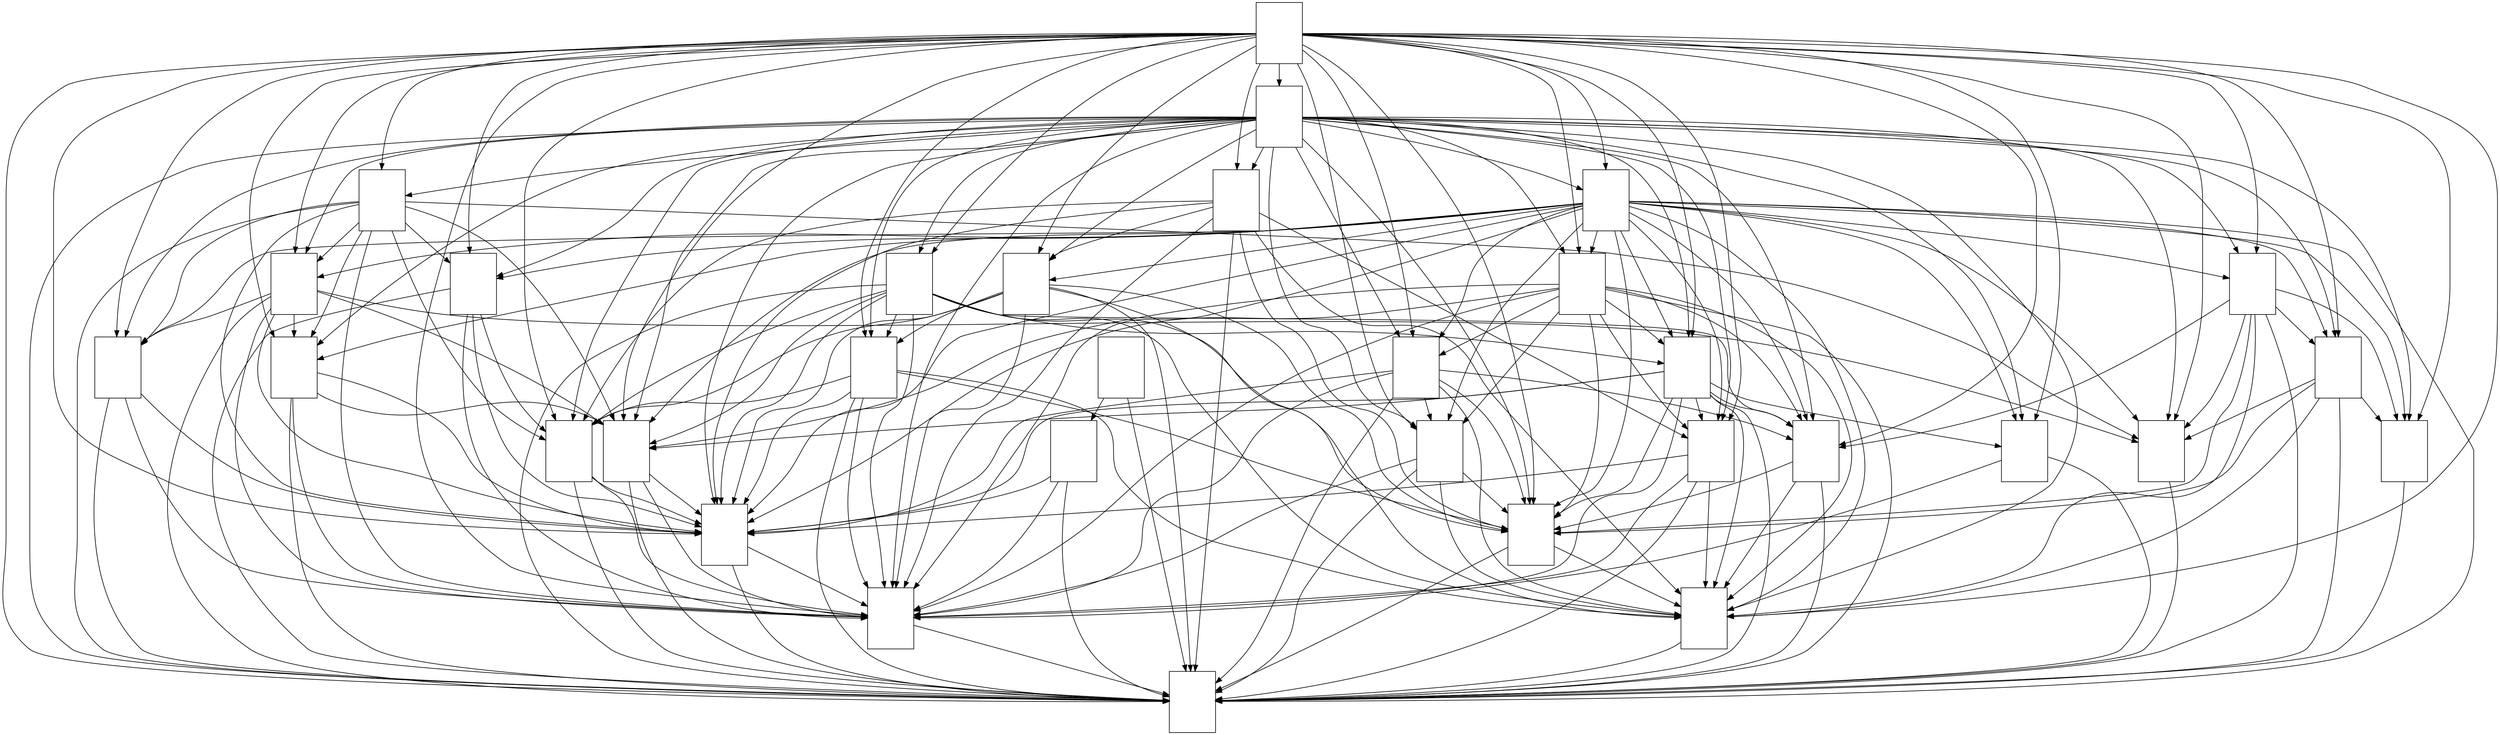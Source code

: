 digraph G {
	graph [bb="0,0,3996.6,1170"];
	node [label="\N"];
	alasouvarov	 [height=1.3611,
		image="/Users/fgimenez/Documents/Random/optibeard_sites/optibeard/alt_pictures/new_asian/alasouvarov.jpg",
		label="\n",
		pos="1093.6,719",
		shape=box,
		width=1.0278];
	copstashstandard	 [height=1.3611,
		image="/Users/fgimenez/Documents/Random/optibeard_sites/optibeard/alt_pictures/new_asian/copstashstandard.jpg",
		label="\n",
		pos="1706.6,317",
		shape=box,
		width=1.0278];
	alasouvarov -> copstashstandard	 [pos="e,1669.5,340.87 1112.5,669.66 1131.8,627.18 1165.9,567.39 1215.6,536 1308.3,477.46 1359.4,544.47 1459.6,500 1522.3,472.21 1523.5,\
442.63 1578.6,402 1605.2,382.4 1636.2,362.02 1661,346.25"];
	federationstandard	 [height=1.3611,
		image="/Users/fgimenez/Documents/Random/optibeard_sites/optibeard/alt_pictures/new_asian/federationstandard.jpg",
		label="\n",
		pos="1817.6,49",
		shape=box,
		width=1.0278];
	alasouvarov -> federationstandard	 [pos="e,1780.4,50.309 1056.3,693.02 998.17,650.8 892.63,559.37 892.63,452 892.63,452 892.63,452 892.63,316 892.63,212.02 948.36,183.8 \
1039.6,134 1166.7,64.658 1621.5,52.554 1770.2,50.444"];
	handlebar	 [height=1.3611,
		image="/Users/fgimenez/Documents/Random/optibeard_sites/optibeard/alt_pictures/new_asian/handlebar.jpg",
		label="\n",
		pos="3247.6,451",
		shape=box,
		width=1.0278];
	alasouvarov -> handlebar	 [pos="e,3210.4,471.65 1130.7,691.51 1144.8,682.97 1161.3,674.54 1177.6,670 1349.1,622.4 2604.1,668.71 2778.6,634 2940.5,601.81 3118.9,\
517.97 3201.3,476.28"];
	pencil	 [height=1.3611,
		image="/Users/fgimenez/Documents/Random/optibeard_sites/optibeard/alt_pictures/new_asian/pencil.jpg",
		label="\n",
		pos="1817.6,183",
		shape=box,
		width=1.0278];
	alasouvarov -> pencil	 [pos="e,1780.4,190.28 1056.4,679.19 1046,665.9 1036.1,650.26 1030.6,634 1021.9,607.74 1034.6,404.31 1036.6,402 1098,332.2 1153.8,393.34 \
1242.6,366 1343.8,334.87 1359.4,302.02 1459.6,268 1568.3,231.1 1700.9,204.6 1770.2,192.09"];
	anchor	 [height=1.3611,
		image="/Users/fgimenez/Documents/Random/optibeard_sites/optibeard/alt_pictures/new_asian/anchor.jpg",
		label="\n",
		pos="2542.6,451",
		shape=box,
		width=1.0278];
	anchor -> federationstandard	 [pos="e,1854.7,52.114 2505.4,442.14 2443.4,428.31 2322.9,398.01 2294.6,366 2224.9,287.13 2321.5,208.06 2246.6,134 2193.1,81.029 1964.7,\
59.703 1864.8,52.794"];
	anchor -> pencil	 [pos="e,1855,192.18 2505.4,440.36 2438.8,422.87 2301.9,385.92 2256.6,366 2179.6,332.08 2171.5,302.25 2094.6,268 2017.1,233.43 1921.2,207.9 \
1865,194.54"];
	petitgoatee	 [height=1.3611,
		image="/Users/fgimenez/Documents/Random/optibeard_sites/optibeard/alt_pictures/new_asian/petitgoatee.jpg",
		label="\n",
		pos="2764.6,317",
		shape=box,
		width=1.0278];
	anchor -> petitgoatee	 [pos="e,2727.5,331.19 2579.8,409.03 2582.7,406.54 2585.6,404.16 2588.6,402 2628.9,372.86 2680.9,349.51 2717.9,334.9"];
	soulpatch	 [height=1.3611,
		image="/Users/fgimenez/Documents/Random/optibeard_sites/optibeard/alt_pictures/new_asian/soulpatch.jpg",
		label="\n",
		pos="2634.6,183",
		shape=box,
		width=1.0278];
	anchor -> soulpatch	 [pos="e,2617.9,232.26 2559.3,401.83 2574.8,356.87 2598.1,289.71 2614.6,241.86"];
	balbo	 [height=1.3611,
		image="/Users/fgimenez/Documents/Random/optibeard_sites/optibeard/alt_pictures/new_asian/balbo.jpg",
		label="\n",
		pos="2699.6,585",
		shape=box,
		width=1.0278];
	balbo -> anchor	 [pos="e,2579.8,492.4 2662.6,547.4 2658,543.41 2653.3,539.52 2648.6,536 2623.8,517.24 2612.9,519.4 2588.6,500 2588.3,499.7 2587.9,499.4 \
2587.5,499.1"];
	balbo -> copstashstandard	 [pos="e,1743.8,323.79 2662.5,560 2647,551.09 2628.5,541.76 2610.6,536 2492,497.79 2453,531.99 2332.6,500 2222.1,470.63 2203.9,436.01 2094.6,\
402 1974.1,364.47 1827.5,337.65 1753.7,325.42"];
	balbo -> federationstandard	 [pos="e,1854.8,51.497 2733.1,535.61 2760.2,493.12 2796.3,428.5 2810.6,366 2835.2,259.12 2820,191.46 2726.6,134 2652.8,88.581 2041.3,59.443 \
1865,51.93"];
	goatee	 [height=1.3611,
		image="/Users/fgimenez/Documents/Random/optibeard_sites/optibeard/alt_pictures/new_asian/goatee.jpg",
		label="\n",
		pos="2634.6,451",
		shape=box,
		width=1.0278];
	balbo -> goatee	 [pos="e,2658.4,500.21 2676,535.97 2671.7,527.33 2667.3,518.24 2662.9,509.36"];
	balbo -> pencil	 [pos="e,1855,195.02 2662.3,561.83 2646.7,553.08 2628.1,543.39 2610.6,536 2561.7,515.3 2546.9,517.1 2496.6,500 2376.2,459.05 2348.9,440.44 \
2227.6,402 2169.3,383.5 2146.6,398.4 2094.6,366 2045.5,335.34 2055.4,302.25 2008.6,268 1964.2,235.46 1905.2,211.95 1864.6,198.22"];
	balbo -> petitgoatee	 [pos="e,2752.8,366.26 2711.4,535.83 2722.4,490.96 2738.7,423.99 2750.4,376.16"];
	balbo -> soulpatch	 [pos="e,2646.3,232.22 2696,535.92 2692.9,499.13 2687.7,447.19 2680.6,402 2672,347.41 2658.7,285.85 2648.6,242.11"];
	chincurtain	 [height=1.3611,
		image="/Users/fgimenez/Documents/Random/optibeard_sites/optibeard/alt_pictures/new_asian/chincurtain.jpg",
		label="\n",
		pos="1082.6,451",
		shape=box,
		width=1.0278];
	chincurtain -> federationstandard	 [pos="e,1780.3,50.388 1087.2,401.78 1096.6,330.92 1125.2,199.96 1209.6,134 1296.8,65.905 1642.6,53.012 1770.1,50.57"];
	copstashstandard -> federationstandard	 [pos="e,1789.5,98.198 1721.6,267.67 1733.6,230.51 1751.8,178.23 1771.6,134 1775.6,125.22 1780.1,116.11 1784.7,107.28"];
	copstashstandard -> pencil	 [pos="e,1780.3,228.43 1743.9,271.68 1753.4,260.36 1763.7,248.08 1773.6,236.4"];
	dali	 [height=1.3611,
		image="/Users/fgimenez/Documents/Random/optibeard_sites/optibeard/alt_pictures/new_asian/dali.jpg",
		label="\n",
		pos="393.63,451",
		shape=box,
		width=1.0278];
	dali -> copstashstandard	 [pos="e,1669.6,317.9 430.78,436.76 463.88,425.55 513.86,410.06 558.63,402 980.65,326.05 1501.7,318.41 1659.3,317.92"];
	dali -> federationstandard	 [pos="e,1780.4,50.305 430.77,407.91 496.63,336.6 641.81,193.95 798.63,134 979.81,64.743 1594.2,52.516 1770.2,50.421"];
	dali -> pencil	 [pos="e,1780.3,185.5 430.71,411.33 435.17,407.85 439.85,404.65 444.63,402 649.62,288.41 723.93,309.26 954.63,268 1262.7,212.91 1639.5,\
191.9 1770.3,185.95"];
	ducktail	 [height=1.3611,
		image="/Users/fgimenez/Documents/Random/optibeard_sites/optibeard/alt_pictures/new_asian/ducktail.jpg",
		label="\n",
		pos="1912.6,987",
		shape=box,
		width=1.0278];
	ducktail -> alasouvarov	 [pos="e,1117.5,768.33 1875.6,985.06 1750.8,981.36 1347.6,964.68 1236.6,902 1186,873.4 1146.9,818.98 1122.5,777.07"];
	ducktail -> anchor	 [pos="e,2563,500.1 1949.6,973.38 1983.8,962.27 2036,946.56 2082.6,938 2172.2,921.56 2419.9,959.3 2490.6,902 2502.7,892.2 2570.3,649.4 \
2572.6,634 2579.1,590.92 2580.1,578.92 2572.6,536 2571.1,527.35 2568.8,518.42 2566.1,509.75"];
	ducktail -> balbo	 [pos="e,2671.5,634.04 1949.8,985.41 2068.3,982.85 2435.1,969.53 2528.6,902 2568,873.61 2554,846.92 2576.6,804 2605.8,748.6 2641.1,686.51 \
2666.4,642.81"];
	ducktail -> chincurtain	 [pos="e,1077.9,500.22 1875.5,985.07 1754.4,981.45 1372.5,965.16 1269.6,902 1224.7,874.4 1232.6,847.45 1202.6,804 1191.6,787.96 1186.8,\
785.2 1177.6,768 1155.7,726.75 1166.2,708.45 1139.6,670 1126.1,650.31 1110.4,655.37 1099.6,634 1080.5,595.9 1076.8,547.65 1077.5,\
510.41"];
	ducktail -> copstashstandard	 [pos="e,1692.1,366.19 1875.4,970.26 1826.6,949.33 1746.1,913.62 1736.6,902 1611.9,748.79 1659.5,490.99 1689.5,376.19"];
	ducktail -> federationstandard	 [pos="e,1780.3,51.745 1875.4,967.34 1853.1,956.98 1823.9,944.85 1796.6,938 1718.7,918.42 1495.4,956.82 1436.6,902 1370.3,840.2 1375.3,\
590.31 1367.6,500 1353.8,337.63 1281,255.49 1389.6,134 1439.7,77.976 1669.4,58.331 1770.1,52.332"];
	franzjosef	 [height=1.3611,
		image="/Users/fgimenez/Documents/Random/optibeard_sites/optibeard/alt_pictures/new_asian/franzjosef.jpg",
		label="\n",
		pos="431.63,585",
		shape=box,
		width=1.0278];
	ducktail -> franzjosef	 [pos="e,439.56,634.11 1875.5,984.89 1679.3,978.85 767.89,948.48 651.63,902 565.19,867.44 542.82,845.09 490.63,768 465.34,730.63 450.27,\
681.67 441.71,643.94"];
	friendlymuttonchops	 [height=1.3611,
		image="/Users/fgimenez/Documents/Random/optibeard_sites/optibeard/alt_pictures/new_asian/friendlymuttonchops.jpg",
		label="\n",
		pos="697.63,719",
		shape=box,
		width=1.0278];
	ducktail -> friendlymuttonchops	 [pos="e,734.89,759.05 1875.4,984.68 1699.3,978.2 954.77,948.25 862.63,902 810.84,876.01 815.6,846.89 776.63,804 765.49,791.73 753.28,778.61 \
741.87,766.47"];
	fumanchu	 [height=1.3611,
		image="/Users/fgimenez/Documents/Random/optibeard_sites/optibeard/alt_pictures/new_asian/fumanchu.jpg",
		label="\n",
		pos="1413.6,451",
		shape=box,
		width=1.0278];
	ducktail -> fumanchu	 [pos="e,1415.9,500.15 1875.5,984.52 1778.3,979.84 1520.3,961.9 1464.6,902 1438.4,873.81 1422.5,625.4 1416.4,510.2"];
	ducktail -> goatee	 [pos="e,2671.7,468.71 1949.9,985.74 2073.3,984.2 2466.6,973.66 2566.6,902 2606.1,873.76 2589,845.19 2614.6,804 2665,722.98 2714.9,724.29 \
2745.6,634 2759.7,592.77 2765,575 2745.6,536 2732,508.66 2704.8,487.84 2680.7,473.77"];
	ducktail -> handlebar	 [pos="e,3249.6,500.29 1949.9,984.72 2096.1,979.36 2631,956.35 2790.6,902 2868.1,875.61 2870.5,834.03 2946.6,804 3025.4,772.96 3062.4,813.65 \
3133.6,768 3195.3,728.49 3203.8,702.56 3229.6,634 3244.5,594.48 3248.8,546.9 3249.5,510.3"];
	handlebarandchinpuff	 [height=1.3611,
		image="/Users/fgimenez/Documents/Random/optibeard_sites/optibeard/alt_pictures/new_asian/handlebarandchinpuff.jpg",
		label="\n",
		pos="3475.6,585",
		shape=box,
		width=1.0278];
	ducktail -> handlebarandchinpuff	 [pos="e,3438.3,617.45 1949.9,985.05 2111.7,980.61 2754.1,959.61 2946.6,902 3143.9,842.96 3343.6,694.05 3430.5,623.79"];
	handlebarandgoatee	 [height=1.3611,
		image="/Users/fgimenez/Documents/Random/optibeard_sites/optibeard/alt_pictures/new_asian/handlebarandgoatee.jpg",
		label="\n",
		pos="3087.6,719",
		shape=box,
		width=1.0278];
	ducktail -> handlebarandgoatee	 [pos="e,3050.4,739.33 1949.7,985.29 2058.2,982.47 2383.2,968.64 2642.6,902 2793.9,863.14 2961.8,783.84 3041.2,743.98"];
	hollywoodian	 [height=1.3611,
		image="/Users/fgimenez/Documents/Random/optibeard_sites/optibeard/alt_pictures/new_asian/hollywoodian.jpg",
		label="\n",
		pos="2156.6,719",
		shape=box,
		width=1.0278];
	ducktail -> hollywoodian	 [pos="e,2152.7,768.27 1949.9,978.99 1992.3,969.09 2060.8,946.97 2100.6,902 2130.9,867.8 2144.8,817.51 2151.2,778.45"];
	hulihee	 [height=1.3611,
		image="/Users/fgimenez/Documents/Random/optibeard_sites/optibeard/alt_pictures/new_asian/hulihee.jpg",
		label="\n",
		pos="697.63,853",
		shape=box,
		width=1.0278];
	ducktail -> hulihee	 [pos="e,734.66,878.49 1875.6,985.31 1705.3,981.82 997.95,963.8 786.63,902 771.98,897.72 757.02,890.81 743.65,883.55"];
	klingon	 [height=1.3611,
		image="/Users/fgimenez/Documents/Random/optibeard_sites/optibeard/alt_pictures/new_asian/klingon.jpg",
		label="\n",
		pos="1223.6,719",
		shape=box,
		width=1.0278];
	ducktail -> klingon	 [pos="e,1251.2,768.06 1875.6,984.25 1765.1,978.45 1439.3,956.97 1350.6,902 1325.5,886.42 1284.9,824.13 1256.3,776.72"];
	muttonchops	 [height=1.3611,
		image="/Users/fgimenez/Documents/Random/optibeard_sites/optibeard/alt_pictures/new_asian/muttonchops.jpg",
		label="\n",
		pos="751.63,451",
		shape=box,
		width=1.0278];
	ducktail -> muttonchops	 [pos="e,740.92,500.23 1875.4,984.74 1705.3,978.74 1006,951.24 922.63,902 860.96,865.59 764.42,702.54 743.63,634 731.47,593.88 734.04,546.52 \
739.36,510.17"];
	napoleoniiiimperial	 [height=1.3611,
		image="/Users/fgimenez/Documents/Random/optibeard_sites/optibeard/alt_pictures/new_asian/napoleoniiiimperial.jpg",
		label="\n",
		pos="3475.6,719",
		shape=box,
		width=1.0278];
	ducktail -> napoleoniiiimperial	 [pos="e,3438.4,753.52 1949.7,986.1 2134.4,986.2 2956.4,982.07 3196.6,902 3288,871.57 3378.5,803.76 3430.6,760.05"];
	olddutch	 [height=1.3611,
		image="/Users/fgimenez/Documents/Random/optibeard_sites/optibeard/alt_pictures/new_asian/olddutch.jpg",
		label="\n",
		pos="1261.6,585",
		shape=box,
		width=1.0278];
	ducktail -> olddutch	 [pos="e,1286.1,634.04 1875.6,984.8 1768.8,980.63 1463.5,963.46 1388.6,902 1303.6,832.22 1345.9,771.09 1302.6,670 1298.9,661.25 1294.7,\
652.11 1290.5,643.2"];
	ducktail -> pencil	 [pos="e,1780.4,192.48 1875.4,969.49 1852.8,959.76 1823.3,947.53 1796.6,938 1744.6,919.41 1714.7,943.02 1677.6,902 1637,856.97 1657.7,828.37 \
1651.6,768 1629.5,546.84 1542.9,456.5 1660.6,268 1684.9,229.18 1733.6,207.16 1770.4,195.5"];
	ducktail -> petitgoatee	 [pos="e,2785,366.1 1950,986.36 2078.8,986.88 2501.3,982.32 2604.6,902 2641.5,873.33 2619.6,844.65 2642.6,804 2689.8,720.75 2737,721.95 \
2774.6,634 2798.3,578.64 2790.2,560.05 2794.6,500 2797.9,456.56 2802.1,444.92 2794.6,402 2793.1,393.35 2790.8,384.42 2788.1,375.75"];
	rapindustrystandard	 [height=1.3611,
		image="/Users/fgimenez/Documents/Random/optibeard_sites/optibeard/alt_pictures/new_asian/rapindustrystandard.jpg",
		label="\n",
		pos="2015.6,451",
		shape=box,
		width=1.0278];
	ducktail -> rapindustrystandard	 [pos="e,2006.3,500.22 1922,937.67 1940.9,839.3 1984,616.19 2004.4,510.11"];
	shortboxedbeard	 [height=1.3611,
		image="/Users/fgimenez/Documents/Random/optibeard_sites/optibeard/alt_pictures/new_asian/shortboxedbeard.jpg",
		label="\n",
		pos="1782.6,853",
		shape=box,
		width=1.0278];
	ducktail -> shortboxedbeard	 [pos="e,1819.9,891.83 1875.4,948.17 1860.3,932.85 1842.7,915.02 1827,899.03"];
	ducktail -> soulpatch	 [pos="e,2597.5,229.28 1949.8,979.33 1997.2,969.29 2080,946.54 2136.6,902 2404.5,691.42 2365.5,542.27 2567.6,268 2575.1,257.93 2583.2,247.37 \
2591.1,237.27"];
	sparrow	 [height=1.3611,
		image="/Users/fgimenez/Documents/Random/optibeard_sites/optibeard/alt_pictures/new_asian/sparrow.jpg",
		label="\n",
		pos="3559.6,853",
		shape=box,
		width=1.0278];
	ducktail -> sparrow	 [pos="e,3522.6,863.94 1949.8,985.94 2114,985.22 2790.8,977.56 3339.6,902 3400,893.69 3468.4,877.71 3512.7,866.47"];
	thewinnfield	 [height=1.3611,
		image="/Users/fgimenez/Documents/Random/optibeard_sites/optibeard/alt_pictures/new_asian/thewinnfield.jpg",
		label="\n",
		pos="789.63,585",
		shape=box,
		width=1.0278];
	ducktail -> thewinnfield	 [pos="e,826.67,630.67 1875.3,983.89 1740.1,975.94 1277.4,946.06 1136.6,902 1017.8,864.81 972.82,861.52 890.63,768 859.8,732.91 875.3,710.85 \
852.63,670 846.83,659.54 839.86,648.92 832.7,638.92"];
	thezappa	 [height=1.3611,
		image="/Users/fgimenez/Documents/Random/optibeard_sites/optibeard/alt_pictures/new_asian/thezappa.jpg",
		label="\n",
		pos="1885.6,451",
		shape=box,
		width=1.0278];
	ducktail -> thezappa	 [pos="e,1888.1,500.22 1910.2,937.67 1905.2,839.4 1894,616.64 1888.6,510.43"];
	vandyke	 [height=1.3611,
		image="/Users/fgimenez/Documents/Random/optibeard_sites/optibeard/alt_pictures/new_asian/vandyke.jpg",
		label="\n",
		pos="2113.6,585",
		shape=box,
		width=1.0278];
	ducktail -> vandyke	 [pos="e,2110.9,634.15 1949.9,975.49 1984.8,963.59 2035.6,940.65 2062.6,902 2091,861.41 2104.6,724.15 2110.2,644.51"];
	franzjosef -> copstashstandard	 [pos="e,1669.6,320.78 468.92,545.7 473.34,542.15 477.95,538.83 482.63,536 524.48,510.68 550,532.41 586.63,500 622.96,467.86 594.52,429.26 \
634.63,402 640.03,398.34 1453,337.05 1659.4,321.54"];
	franzjosef -> federationstandard	 [pos="e,1780.5,50.59 394.62,571.15 364.08,558.35 322.76,535.43 303.63,500 221.7,348.23 277.06,208.46 432.63,134 555.42,75.23 1541.1,54.755 \
1770.2,50.768"];
	franzjosef -> pencil	 [pos="e,1780.5,184.66 455.18,535.75 481.49,481.88 520.44,402.13 520.63,402 605.81,344.12 890.55,412.1 982.63,366 1034.5,340.06 1017.3,\
294.82 1068.6,268 1191.7,203.76 1625.3,188.3 1770.1,184.89"];
	frenchfork	 [height=1.3611,
		image="/Users/fgimenez/Documents/Random/optibeard_sites/optibeard/alt_pictures/new_asian/frenchfork.jpg",
		label="\n",
		pos="1912.6,1121",
		shape=box,
		width=1.0278];
	frenchfork -> alasouvarov	 [pos="e,1087.8,768.18 1875.3,1118.4 1730.5,1111.8 1212.2,1084.8 1158.6,1036 1087.3,970.98 1082.6,850.36 1087.1,778.42"];
	frenchfork -> anchor	 [pos="e,2579.8,494.18 1949.9,1118.8 2105.1,1113.7 2695.8,1090.7 2756.6,1036 2922,887.44 2896.3,699.4 2745.6,536 2697.1,483.37 2650.9,535.32 \
2588.6,500 2588.5,499.95 2588.4,499.89 2588.4,499.84"];
	frenchfork -> balbo	 [pos="e,2721,634.33 1949.8,1119 2101.2,1114.5 2666.5,1093.9 2718.6,1036 2816.2,927.75 2761.6,738.65 2724.7,643.77"];
	frenchfork -> chincurtain	 [pos="e,1045.4,459.3 1875.3,1120.3 1659.5,1121.5 575.24,1123.2 458.63,1036 368.04,968.23 286,619.24 362.63,536 395.48,500.32 749.51,506.03 \
797.63,500 881.76,489.45 979.01,471.92 1035.4,461.21"];
	frenchfork -> copstashstandard	 [pos="e,1669.6,318.26 1875.4,1119.2 1639.2,1113.9 356.53,1083.3 289.63,1036 218.22,985.47 214.63,941.49 214.63,854 214.63,854 214.63,854 \
214.63,718 214.63,634.46 201.01,593.48 261.63,536 320.2,480.46 365.1,530.97 439.63,500 512.14,469.87 512.39,427.55 586.63,402 789.87,\
332.06 1473.7,320.29 1659.6,318.36"];
	frenchfork -> ducktail	 [pos="e,1912.6,1036.2 1912.6,1072 1912.6,1063.7 1912.6,1055 1912.6,1046.5"];
	frenchfork -> federationstandard	 [pos="e,1854.9,50.36 1949.7,1119.5 2195.6,1116 3586.9,1093.7 3765.6,1036 3890,995.86 3996.6,984.7 3996.6,854 3996.6,854 3996.6,854 3996.6,\
316 3996.6,176.4 3872.7,179.35 3740.6,134 3558.4,71.404 2143.4,53.414 1865.1,50.466"];
	frenchfork -> franzjosef	 [pos="e,429.52,634.02 1875.4,1120.2 1696.1,1120.6 921.2,1117.8 696.63,1036 542.72,979.95 487.43,925.84 443.63,768 432.46,727.73 429.62,\
680.61 429.49,644.41"];
	frenchfork -> friendlymuttonchops	 [pos="e,725.88,768.13 1875.4,1119.5 1694.2,1116.7 909.81,1101 824.63,1036 737.82,969.74 787.46,904.04 743.63,804 739.77,795.18 735.3,786.06 \
730.7,777.22"];
	frenchfork -> fumanchu	 [pos="e,1376.5,459.71 1875.5,1119.9 1666.6,1118.9 641.66,1110.4 524.63,1036 467.4,999.62 476.17,965.23 451.63,902 421.74,824.95 328.63,\
595.84 385.63,536 414.14,506.08 1087.5,504.44 1128.6,500 1212.9,490.89 1310.1,472.89 1366.5,461.71"];
	frenchfork -> goatee	 [pos="e,2671.8,464.07 1949.7,1118.6 2109.8,1112.5 2737.8,1085.5 2809.6,1036 2945.2,942.6 2911.7,828.35 2866.6,670 2848.2,605.17 2843.4,\
583.51 2795.6,536 2763.3,503.91 2716.2,481.29 2681.3,467.67"];
	frenchfork -> handlebar	 [pos="e,3255.4,500.15 1949.8,1119.3 2133.4,1115.3 2939,1094.6 3032.6,1036 3205.3,927.94 3207.6,832.64 3252.6,634 3261.8,593.46 3260.2,\
546.53 3256.5,510.49"];
	frenchfork -> handlebarandchinpuff	 [pos="e,3448.3,634 1949.8,1120 2156.6,1119.7 3161.7,1114.2 3272.6,1036 3417.3,934.08 3352.1,829.14 3429.6,670 3433.9,661.14 3438.7,651.89 \
3443.5,642.89"];
	frenchfork -> handlebarandgoatee	 [pos="e,3087.4,768.25 1949.6,1119.5 2128.9,1116.8 2901.7,1101.3 2984.6,1036 3063.1,974.25 3082.5,851.66 3086.9,778.65"];
	frenchfork -> hollywoodian	 [pos="e,2160,768.05 1949.7,1096.4 2001.5,1061.1 2094,989.29 2136.6,902 2155.4,863.62 2160,815.39 2160.1,778.22"];
	frenchfork -> hulihee	 [pos="e,696.81,902.02 1875.6,1119.8 1686.8,1118.6 837.84,1108.8 748.63,1036 712.43,1006.4 700.73,953.43 697.47,912.22"];
	frenchfork -> klingon	 [pos="e,1200.7,768.01 1875.5,1118.5 1735.4,1112.3 1244.1,1087.1 1198.6,1036 1135.9,965.5 1168.4,847.71 1196.7,777.58"];
	frenchfork -> muttonchops	 [pos="e,714.35,464.52 1875.5,1119.1 1647.7,1113.8 449.03,1083.3 388.63,1036 212.43,897.99 181.08,704.29 328.63,536 366.8,492.47 530.03,\
512.12 586.63,500 626.95,491.37 671.83,478.07 704.59,467.65"];
	frenchfork -> napoleoniiiimperial	 [pos="e,3481.1,768.22 1949.8,1119.2 2175,1114 3348.4,1084.6 3405.6,1036 3479.6,973.13 3485.6,851.21 3481.7,778.57"];
	frenchfork -> olddutch	 [pos="e,1266.3,634.11 1875.4,1120.5 1756.8,1121.1 1391.1,1116.5 1312.6,1036 1305.9,1029 1279.1,764.35 1267.3,644.24"];
	frenchfork -> pencil	 [pos="e,1780.4,185.1 1875.6,1119.4 1633.2,1115.6 281.09,1091.6 215.63,1036 152.61,982.42 176.63,936.73 176.63,854 176.63,854 176.63,854 \
176.63,718 176.63,466.53 284.57,357.35 519.63,268 638.34,222.88 1550.6,192.2 1770.2,185.42"];
	frenchfork -> petitgoatee	 [pos="e,2801.9,317.79 1950,1120 2177.7,1119.8 3374.2,1115.2 3514.6,1036 3577.3,1000.6 3581.9,969.98 3605.6,902 3679.5,690.12 3724.8,522.67 \
3535.6,402 3414.7,324.83 2960.7,317.93 2812.1,317.79"];
	frenchfork -> rapindustrystandard	 [pos="e,2052.8,496.42 1949.7,1114.2 1996.9,1105.1 2078.5,1083.3 2130.6,1036 2224.2,951.02 2212.6,893.7 2225.6,768 2236.7,661.37 2239.8,\
607.19 2159.6,536 2126.1,506.2 2101,524.17 2061.4,501.83"];
	frenchfork -> shortboxedbeard	 [pos="e,1803.9,902.33 1885.5,1071.9 1879.2,1060.2 1872.5,1047.7 1866.6,1036 1845.9,994.92 1824.2,947.74 1808,911.71"];
	frenchfork -> soulpatch	 [pos="e,2671.7,185.67 1949.7,1120 2164.2,1120 3246.2,1115.8 3567.6,1036 3753.7,989.85 3958.6,1045.7 3958.6,854 3958.6,854 3958.6,854 3958.6,\
718 3958.6,502.92 3957.9,389.84 3780.6,268 3734.6,236.36 2892,195.79 2681.8,186.13"];
	frenchfork -> sparrow	 [pos="e,3549.3,902.23 1949.7,1120.2 2173.3,1121 3335.7,1121.1 3466.6,1036 3509.5,1008.2 3533.5,954.09 3546.4,912.08"];
	frenchfork -> thewinnfield	 [pos="e,804.18,634.25 1875.6,1118.8 1736.2,1114 1243.3,1093.2 1098.6,1036 948.29,976.51 916.68,916.45 852.63,768 835.14,727.45 818.93,\
680.29 807.33,644.14"];
	frenchfork -> thezappa	 [pos="e,1850,500.14 1875.5,1091.6 1856.9,1076.3 1834.7,1056.5 1817.6,1036 1773.1,982.56 1755.3,969.03 1736.6,902 1696.7,758.68 1787.5,\
593.36 1844.3,508.59"];
	frenchfork -> vandyke	 [pos="e,2150.8,629.31 1949.8,1109.4 1987.9,1097 2047.1,1073.2 2086.6,1036 2136.3,989.22 2134.8,964.77 2161.6,902 2202.8,805.7 2249,763.89 \
2202.6,670 2192.3,648.99 2178.3,651.12 2158.4,635.81"];
	friendlymuttonchops -> copstashstandard	 [pos="e,1669.4,320.99 671.69,669.9 666.7,658.45 662.23,646.05 659.63,634 648.55,582.62 664.17,434.3 705.63,402 710.41,398.28 1461.5,337.69 \
1659.3,321.8"];
	friendlymuttonchops -> federationstandard	 [pos="e,1780.4,50.271 660.27,709.29 613.08,698.59 529.25,680.54 456.63,670 413.46,663.73 96.671,664.66 65.633,634 7.7754,576.84 46.633,\
533.33 46.633,452 46.633,452 46.633,452 46.633,316 46.633,206.22 114.32,180.79 213.63,134 357.56,66.184 1519.7,52.523 1770.2,50.357"];
	friendlymuttonchops -> franzjosef	 [pos="e,468.87,608.41 660.5,679.44 656.05,675.94 651.39,672.7 646.63,670 596,641.23 574.58,655.95 520.63,634 506.36,628.19 491.42,620.73 \
477.94,613.42"];
	friendlymuttonchops -> fumanchu	 [pos="e,1376.4,459.17 695.57,669.89 696.61,627.88 705.51,568.65 743.63,536 808.9,480.1 1043.4,511.14 1128.6,500 1212.7,489 1310,471.61 \
1366.4,461.06"];
	friendlymuttonchops -> muttonchops	 [pos="e,714.37,486.34 678.12,669.66 665.95,632.03 655.53,579.14 672.63,536 676.63,525.91 691.41,509.31 707.12,493.51"];
	friendlymuttonchops -> pencil	 [pos="e,1780.5,184.04 666.03,669.97 660.09,658.62 654.77,646.24 651.63,634 626.05,534.03 588.68,475.97 660.63,402 719.62,341.36 968.38,\
411.61 1039.6,366 1082.1,338.84 1054.5,295.61 1096.6,268 1208.2,194.9 1628.3,185.26 1770.4,184.11"];
	friendlymuttonchops -> thewinnfield	 [pos="e,756.03,634.21 731.11,669.97 737.32,661.05 743.87,651.66 750.24,642.52"];
	fumanchu -> copstashstandard	 [pos="e,1669.4,334.79 1450.7,433.28 1504,409.3 1602,365.13 1660.1,338.98"];
	fumanchu -> federationstandard	 [pos="e,1780.3,52.728 1401.4,401.91 1387.1,333.6 1373,208.5 1437.6,134 1480.7,84.302 1678.2,61.606 1770.2,53.59"];
	fumanchu -> pencil	 [pos="e,1780.5,188.47 1438.8,401.89 1462.7,360.75 1502.2,302.84 1551.6,268 1618.9,220.59 1714.1,199.11 1770.5,190.02"];
	goatee -> federationstandard	 [pos="e,1854.6,50.361 2597.4,403.81 2537.7,333.12 2413,199.46 2275.6,134 2136.6,67.727 1950.8,53.574 1864.9,50.669"];
	goatee -> petitgoatee	 [pos="e,2727.4,355.83 2671.9,412.17 2687,396.85 2704.5,379.02 2720.3,363.03"];
	goatee -> soulpatch	 [pos="e,2634.6,232.26 2634.6,401.83 2634.6,357.06 2634.6,290.27 2634.6,242.46"];
	handlebar -> copstashstandard	 [pos="e,1743.8,321.18 3210.3,446.8 3002.2,428.98 1986.2,341.94 1754,322.05"];
	handlebar -> federationstandard	 [pos="e,1854.9,50.404 3284.7,443.92 3351.8,432.1 3488.8,403.79 3516.6,366 3577.7,282.93 3587.7,208.69 3516.6,134 3458.1,72.517 2134.2,\
53.715 1865.1,50.523"];
	handlebar -> pencil	 [pos="e,1854.7,186.27 3219.2,401.64 3190.7,358.21 3142.5,296.96 3082.6,268 3068.6,261.23 2093.1,200.93 1865,186.9"];
	handlebarandchinpuff -> copstashstandard	 [pos="e,1743.7,319.79 3438.6,547.4 3434,543.41 3429.3,539.52 3424.6,536 3399.8,517.24 3384.7,523.78 3364.6,500 3334.5,464.27 3364.5,429.38 \
3326.6,402 3318.4,396.07 2019.5,333.1 1753.8,320.27"];
	handlebarandchinpuff -> federationstandard	 [pos="e,1854.9,50.362 3506.8,535.79 3561.7,444.32 3660.2,244.83 3554.6,134 3494.7,71.11 2138.3,53.404 1865.3,50.472"];
	handlebarandchinpuff -> handlebar	 [pos="e,3284.8,473.49 3438.5,562.5 3398.9,539.58 3336.2,503.27 3293.5,478.58"];
	handlebarandchinpuff -> pencil	 [pos="e,1854.9,186.32 3466,535.77 3456,495.95 3436.8,439.99 3402.6,402 3317.9,307.62 3272.7,302.55 3150.6,268 3146.7,266.88 2101.6,201.7 \
1864.9,186.95"];
	handlebarandchinpuff -> petitgoatee	 [pos="e,2801.6,318.74 3438.4,537.56 3429.5,525.63 3420.3,512.59 3412.6,500 3387.3,458.64 3403.9,430.46 3364.6,402 3276.3,337.98 2937.2,\
322.56 2811.7,319.01"];
	handlebarandchinpuff -> soulpatch	 [pos="e,2671.8,185.18 3486.8,535.79 3499.8,466.16 3511.2,338.12 3440.6,268 3386.6,214.3 2846.9,191.33 2682.1,185.54"];
	handlebarandgoatee -> copstashstandard	 [pos="e,1743.7,322.21 3050.6,716.92 2973.2,713.39 2790.2,698.32 2653.6,634 2591.6,604.81 2598.1,561.75 2534.6,536 2443.7,499.13 2171.9,\
560.44 2094.6,500 2058.4,471.68 2095.6,432.96 2061.6,402 2016.7,361.05 1839.6,334.28 1753.7,323.45"];
	handlebarandgoatee -> federationstandard	 [pos="e,1854.7,50.674 3124.8,670.69 3132.4,659.2 3139.6,646.59 3144.6,634 3183.4,537.89 3215.5,493.87 3167.6,402 3071.4,217.47 2979.3,\
204.98 2783.6,134 2611.5,71.544 2034.2,54.575 1864.8,50.888"];
	handlebarandgoatee -> fumanchu	 [pos="e,1450.7,464.98 3050.3,717.47 2916.2,715.02 2447.2,701.81 2067.6,634 1835.3,592.49 1566.3,504.56 1460.1,468.23"];
	handlebarandgoatee -> goatee	 [pos="e,2671.8,458.78 3050.4,673.57 3014,632.64 2955.1,572.82 2892.6,536 2824.8,495.99 2735.5,472.41 2681.7,460.86"];
	handlebarandgoatee -> handlebar	 [pos="e,3242.6,500.35 3124.8,697.85 3148.6,683.12 3178.4,661.03 3196.6,634 3221.5,597.21 3234.3,548.47 3240.9,510.7"];
	handlebarandgoatee -> handlebarandchinpuff	 [pos="e,3438.5,598.62 3124.8,705.34 3196,681.15 3351.1,628.38 3429,601.87"];
	handlebarandgoatee -> pencil	 [pos="e,1854.8,186.29 3100.4,669.74 3115.1,602.9 3130.4,481.43 3073.6,402 2997.4,295.25 2936.8,303.98 2810.6,268 2719,241.88 2050.2,198.54 \
1865,186.93"];
	handlebarandgoatee -> petitgoatee	 [pos="e,2801.7,317.3 3087.3,669.77 3085.7,591.42 3078.2,441.3 3044.6,402 2986.4,333.85 2875.2,319.75 2811.9,317.57"];
	handlebarandgoatee -> soulpatch	 [pos="e,2671.6,186.03 3110.2,669.61 3114.5,658.18 3118.4,645.85 3120.6,634 3151.1,473.32 3203.4,378.26 3082.6,268 3024.3,214.74 2784.5,\
193.46 2681.7,186.68"];
	handlebarandgoatee -> vandyke	 [pos="e,2150.9,591.05 3050.3,712.95 2898.8,692.42 2329.5,615.26 2160.9,592.41"];
	hollywoodian -> anchor	 [pos="e,2505.6,489.99 2193.6,701.66 2225.4,686.65 2271.5,662.45 2306.6,634 2351.7,597.54 2344.8,568.7 2392.6,536 2431.3,509.58 2451.8,\
524.55 2491.6,500 2493.6,498.81 2495.5,497.54 2497.4,496.2"];
	hollywoodian -> balbo	 [pos="e,2662.4,595.05 2194,708.93 2290.2,685.54 2546.5,623.23 2652.6,597.43"];
	hollywoodian -> copstashstandard	 [pos="e,1708.6,366.28 2119.4,710.19 2037.2,690.78 1840.1,632.11 1749.6,500 1724.7,463.64 1714.2,414.67 1709.7,376.68"];
	hollywoodian -> federationstandard	 [pos="e,1854.9,63.151 2158.7,669.59 2159.1,657.94 2159.4,645.53 2159.6,634 2160.4,590.45 2166.5,579.01 2159.6,536 2139.8,412.07 2126.4,\
380.45 2070.6,268 2038.7,203.5 2033.5,181.81 1979.6,134 1945.6,103.81 1898.9,81.068 1864.3,66.914"];
	hollywoodian -> fumanchu	 [pos="e,1450.6,483.19 2119.5,716.26 2038.9,711.44 1843.4,693.98 1692.6,634 1602.9,598.29 1511.4,531.68 1458.8,489.71"];
	hollywoodian -> goatee	 [pos="e,2597.6,493.73 2193.7,707.48 2236.7,694.28 2308.7,669.06 2363.6,634 2417.4,599.65 2413.3,567.78 2468.6,536 2516.9,508.28 2541.1,\
529.06 2588.6,500 2588.8,499.88 2589,499.77 2589.2,499.65"];
	hollywoodian -> pencil	 [pos="e,1846.7,232.24 2119.2,685.5 2102.7,670.48 2083.5,652 2067.6,634 2018.8,578.67 2005.1,564.73 1969.6,500 1947.2,459.02 1954.3,442.85 \
1931.6,402 1921.9,384.51 1914.4,383.44 1904.6,366 1881.7,325.11 1886,310.23 1865.6,268 1861.4,259.15 1856.5,249.95 1851.6,241.04"];
	hollywoodian -> petitgoatee	 [pos="e,2727.2,323.87 2193.7,677 2205.6,663.47 2218.9,648.23 2230.6,634 2265.8,591.52 2262.5,569.01 2306.6,536 2341.8,509.71 2361.9,524.03 \
2398.6,500 2450.2,466.29 2443.9,433.91 2496.6,402 2567.1,359.32 2661.3,336.38 2717.2,325.72"];
	hollywoodian -> soulpatch	 [pos="e,2597.3,191.42 2177.7,669.7 2182.7,658.05 2187.9,645.61 2192.6,634 2210.3,590.75 2201.4,572.43 2230.6,536 2248.7,513.51 2264.7,\
520.82 2284.6,500 2368.1,412.91 2333.6,346.05 2425.6,268 2472.9,227.9 2541.8,205.26 2587.4,193.82"];
	hollywoodian -> thezappa	 [pos="e,1922.9,498.44 2119.4,706.12 2084,693.21 2031.2,669.54 1996.6,634 1962.8,599.23 1974,577.36 1948.6,536 1942.7,526.26 1935.9,516.26 \
1929,506.7"];
	hollywoodian -> vandyke	 [pos="e,2129.3,634.21 2141,669.97 2138.2,661.51 2135.3,652.62 2132.5,643.92"];
	hulihee -> alasouvarov	 [pos="e,1056.6,758.76 734.85,849.19 800.61,842.91 940.08,823.62 1042.6,768 1044.6,766.94 1046.5,765.79 1048.4,764.56"];
	hulihee -> copstashstandard	 [pos="e,1669.6,320.7 660.31,818.83 647.04,804.65 633.66,786.98 626.63,768 590.83,671.3 611.79,638.18 625.63,536 633.93,474.78 615.02,441.37 \
662.63,402 672.4,393.93 1457.3,336.18 1659.5,321.43"];
	hulihee -> federationstandard	 [pos="e,1780.2,50.587 660.23,852.58 545.23,852.15 194.75,833.82 30.633,634 -21.079,571.04 8.6333,533.48 8.6333,452 8.6333,452 8.6333,452 \
8.6333,316 8.6333,231.24 -1.4537,185.81 65.633,134 134.98,80.448 1496,55.288 1769.9,50.757"];
	hulihee -> franzjosef	 [pos="e,468.89,632.44 660.62,839.46 626.34,826.26 575.8,802.56 542.63,768 509.05,733.01 519.96,711.36 494.63,670 488.67,660.26 481.85,\
650.26 474.95,640.7"];
	hulihee -> friendlymuttonchops	 [pos="e,697.63,768.21 697.63,803.97 697.63,795.69 697.63,787 697.63,778.48"];
	hulihee -> fumanchu	 [pos="e,1376.3,458.58 734.82,817.4 805.74,753.16 967.47,614.82 1126.6,536 1206.3,496.55 1307.8,472.3 1366.3,460.56"];
	hulihee -> handlebar	 [pos="e,3210.6,459.86 734.67,833.54 768.38,816.66 819.49,790.92 863.63,768 945.86,725.3 957.98,693.4 1047.6,670 1138.9,646.17 2669.6,689.86 \
2745.6,634 2782.7,606.79 2743.5,565.65 2778.6,536 2817.8,502.9 2956.1,509.01 3006.6,500 3074.3,487.93 3152.2,472.05 3200.7,461.93"];
	hulihee -> muttonchops	 [pos="e,714.58,475.26 666.03,803.97 660.09,792.62 654.77,780.24 651.63,768 626.06,668.05 615.2,629.11 659.63,536 669.97,514.33 688.64,\
495.66 706.47,481.46"];
	hulihee -> pencil	 [pos="e,1780.3,183.78 660.44,845.79 615.49,836.45 540.23,814.63 494.63,768 461.97,734.6 487.98,704.63 456.63,670 432.89,643.77 404.15,\
664.15 385.63,634 362.84,596.89 365.08,574.4 385.63,536 399.24,510.57 422.09,522.9 439.63,500 467.59,463.52 437.1,431.15 472.63,\
402 521.14,362.22 692.09,382.45 752.63,366 859.86,336.86 875.01,295.65 982.63,268 1275,192.88 1641,184.33 1770,183.8"];
	hulihee -> thewinnfield	 [pos="e,780.93,634.17 726.79,803.7 732.93,792.26 738.95,779.92 743.63,768 759.43,727.79 771.2,680.44 778.88,644.11"];
	klingon -> chincurtain	 [pos="e,1093,500.02 1186.5,681.65 1169.2,664.03 1150.9,644.46 1144.6,634 1121.4,595.4 1105.4,546.93 1095.5,509.71"];
	klingon -> federationstandard	 [pos="e,1780.4,49.556 1186.5,695.87 1154.9,676.52 1112.6,649.22 1099.6,634 1056.9,583.98 1051,564.23 1036.6,500 1000,336.09 999.79,239.28 \
1130.6,134 1229.3,54.621 1631.1,49.01 1770.1,49.506"];
	klingon -> goatee	 [pos="e,2597.6,494.43 1260.8,716.47 1412.7,709.96 1985.7,682.61 2159.6,634 2255,607.35 2265.2,565.8 2359.6,536 2457.9,504.99 2497.3,547.69 \
2588.6,500 2588.7,499.95 2588.8,499.9 2588.9,499.85"];
	klingon -> muttonchops	 [pos="e,788.85,474.21 1186.2,696.09 1171.8,687.76 1155,678.29 1139.6,670 1108.5,653.22 1099.8,650.81 1068.6,634 970.98,581.25 858.79,515.63 \
797.52,479.34"];
	klingon -> olddutch	 [pos="e,1247.8,634.21 1237.5,669.97 1239.9,661.51 1242.5,652.62 1245,643.92"];
	klingon -> petitgoatee	 [pos="e,2727.6,319.32 1260.7,697.55 1276.6,688.89 1295.4,678.79 1312.6,670 1467,591.06 1509.9,579.97 1663.6,500 1743.1,458.69 1754.1,428.4 \
1839.6,402 2006.4,350.53 2552.7,326.04 2717.3,319.71"];
	klingon -> soulpatch	 [pos="e,2597.3,186.19 1212,669.84 1205.2,632.32 1200.5,579.47 1215.6,536 1240.6,464.28 1267,454.76 1321.6,402 1339.7,384.55 1480.1,276.71 \
1503.6,268 1555.2,248.9 2379.5,199.08 2587.4,186.78"];
	muttonchops -> federationstandard	 [pos="e,1780.5,51.056 755.72,401.84 764.58,330.45 792.37,198.08 878.63,134 950.73,80.439 1589.5,56.972 1770.2,51.369"];
	napoleoniiiimperial -> copstashstandard	 [pos="e,1743.9,319.69 3448.4,669.96 3442,658.3 3435.4,645.79 3429.6,634 3408.6,591.32 3418.1,571.7 3386.6,536 3366.1,512.66 3346.1,524.23 \
3326.6,500 3297.8,464.19 3330.2,429.79 3293.6,402 3277.9,390.04 2016.9,332.1 1754.2,320.16"];
	napoleoniiiimperial -> federationstandard	 [pos="e,1855,50.684 3512.9,715.41 3563.8,709.74 3653.7,691.66 3699.6,634 3841.4,456.12 3779.9,260.12 3590.6,134 3516.8,84.783 2139.6,56.114 \
1865,50.875"];
	napoleoniiiimperial -> handlebar	 [pos="e,3284.7,487.96 3438.5,683.25 3424.3,668.85 3408.7,651.45 3396.6,634 3369,594.11 3379.9,573.06 3348.6,536 3331,515.08 3319.8,517.42 \
3298.6,500 3296.6,498.34 3294.6,496.62 3292.6,494.87"];
	napoleoniiiimperial -> handlebarandchinpuff	 [pos="e,3475.6,634.21 3475.6,669.97 3475.6,661.69 3475.6,653 3475.6,644.48"];
	napoleoniiiimperial -> pencil	 [pos="e,1854.9,186.45 3512.8,680.12 3523.6,666.66 3534,650.68 3539.6,634 3553.6,592.73 3550.3,578.24 3539.6,536 3498.5,372.64 3431.2,321.97 \
3271.6,268 3127.7,219.3 2740.4,240.72 2588.6,232 2314.4,216.24 1985.6,194.98 1864.9,187.1"];
	napoleoniiiimperial -> petitgoatee	 [pos="e,2802,319.52 3507.2,669.97 3513.2,658.62 3518.5,646.24 3521.6,634 3532.4,591.8 3537.1,576.72 3521.6,536 3493.3,461.54 3473,439.33 \
3402.6,402 3299.8,347.45 2941.7,326.05 2812,319.98"];
	napoleoniiiimperial -> soulpatch	 [pos="e,2671.8,184.45 3512.7,679.29 3517.1,675.82 3521.8,672.63 3526.6,670 3583.7,638.69 3628.7,685.38 3668.6,634 3724.9,561.73 3729.2,\
361.11 3630.6,268 3561,202.21 2870.4,187.42 2681.9,184.6"];
	olddutch -> chincurtain	 [pos="e,1119.7,479.32 1224.5,556.65 1196.5,535.94 1157.8,507.4 1127.9,485.35"];
	olddutch -> federationstandard	 [pos="e,1780.3,49.486 1241.3,535.69 1206.8,444.94 1149.3,247.89 1247.6,134 1315.2,55.744 1645.3,49.099 1769.9,49.44"];
	olddutch -> muttonchops	 [pos="e,788.93,461.65 1224.5,574.4 1133.6,550.86 899.49,490.27 798.82,464.21"];
	olddutch -> petitgoatee	 [pos="e,2727.6,318.74 1298.9,572.76 1332.3,562.79 1382.6,547.99 1426.6,536 1489.5,518.9 1508.6,525.12 1568.6,500 1646.3,467.53 1650.6,\
427.87 1730.6,402 1918.2,341.39 2541,323.02 2717.6,318.96"];
	olddutch -> soulpatch	 [pos="e,2597.6,186.17 1298.4,535.69 1306.5,524.25 1314.7,511.91 1321.6,500 1345.9,458.48 1330.7,432.83 1367.6,402 1415.6,361.94 1446.2,\
390.83 1503.6,366 1579.1,333.33 1582.6,294.03 1660.6,268 1749.2,238.46 2404.7,197.66 2587.5,186.77"];
	pencil -> federationstandard	 [pos="e,1817.6,98.214 1817.6,133.97 1817.6,125.69 1817.6,117 1817.6,108.48"];
	petitgoatee -> federationstandard	 [pos="e,1854.9,51.458 2756.3,267.95 2746.1,225.37 2724.6,165.24 2680.6,134 2613.8,86.525 2036,59.027 1865,51.88"];
	petitgoatee -> soulpatch	 [pos="e,2671.9,221.83 2727.4,278.17 2712.3,262.85 2694.7,245.02 2679,229.03"];
	rapindustrystandard -> federationstandard	 [pos="e,1854.6,90.035 2001,401.86 1980.5,338.03 1939.7,223.07 1886.6,134 1879.3,121.74 1870.3,109.39 1861.2,98.075"];
	rapindustrystandard -> pencil	 [pos="e,1854.9,216.01 1990.7,401.82 1970,363.81 1938.5,310.32 1904.6,268 1892,252.23 1876.6,236.45 1862.2,222.89"];
	shortboxedbeard -> alasouvarov	 [pos="e,1130.6,745.21 1745.4,851.69 1648.9,849.87 1383.9,838.32 1177.6,768 1164.7,763.59 1151.5,757.15 1139.5,750.4"];
	shortboxedbeard -> anchor	 [pos="e,2505.4,492.1 1819.7,850.66 1895.2,846.65 2071.3,830.76 2202.6,768 2271.1,735.27 2423,579.53 2498.4,499.59"];
	shortboxedbeard -> balbo	 [pos="e,2662.4,623.21 1819.7,849.82 1942.6,842.22 2335.6,814.73 2452.6,768 2531.8,736.38 2608.6,673.14 2654.9,630.18"];
	shortboxedbeard -> chincurtain	 [pos="e,1119.7,461.84 1745.5,842.66 1700.9,830.31 1625.1,805.61 1568.6,768 1518.1,734.38 1518.4,710.9 1473.6,670 1403.6,606.06 1390,582.97 \
1307.6,536 1249.8,503 1176.5,478.47 1129.6,464.69"];
	shortboxedbeard -> copstashstandard	 [pos="e,1701.1,366.14 1747.4,803.73 1740.8,792.49 1734.7,780.22 1730.6,768 1686.3,633.26 1692.7,463.64 1700.2,376.14"];
	shortboxedbeard -> federationstandard	 [pos="e,1780.6,79.791 1745.5,822.28 1729.9,807.66 1713.2,788.74 1703.6,768 1610.5,565.32 1608.7,484.92 1660.6,268 1676.2,203.05 1688.6,\
187.49 1728.6,134 1741.3,117.05 1757.6,100.56 1772.8,86.757"];
	shortboxedbeard -> franzjosef	 [pos="e,468.67,616.76 1745.4,852.24 1573.5,852.91 856.89,850.61 651.63,768 650.33,767.48 540.59,676.46 476.62,623.36"];
	shortboxedbeard -> friendlymuttonchops	 [pos="e,735.01,728.62 1745.5,849.6 1627.1,841.68 1248.9,814.22 938.63,768 870.88,757.9 793.3,741.59 744.88,730.83"];
	shortboxedbeard -> fumanchu	 [pos="e,1433.6,500.27 1745.5,831.26 1718.9,815.57 1682.9,792.59 1654.6,768 1610.9,729.98 1611.9,708.56 1568.6,670 1547.7,651.3 1535.6,\
654.76 1516.6,634 1483.1,597.3 1456,547.81 1438,509.7"];
	shortboxedbeard -> goatee	 [pos="e,2597.4,498.7 1819.6,852.32 1904.6,851.7 2118.6,842.24 2276.6,768 2409.1,705.78 2529.2,579.06 2590.9,506.42"];
	shortboxedbeard -> hollywoodian	 [pos="e,2119.6,733.09 1819.9,838.86 1888.5,814.65 2034.7,763.04 2109.9,736.5"];
	shortboxedbeard -> klingon	 [pos="e,1260.7,728.76 1745.5,843.24 1647.1,820 1379.7,756.85 1270.8,731.13"];
	shortboxedbeard -> muttonchops	 [pos="e,788.67,483.34 1745.4,850.92 1614.1,846.62 1173.4,827.93 1047.6,768 991.45,741.24 997.99,706.57 947.63,670 919.65,649.68 902.25,\
659.27 878.63,634 846.15,599.25 862.47,575.27 835.63,536 824.54,519.76 810.06,503.97 796.25,490.54"];
	shortboxedbeard -> napoleoniiiimperial	 [pos="e,3438.6,726.16 1819.8,850.74 1978.4,845.17 2614,820.54 3133.6,768 3239.4,757.31 3362.7,738.41 3428.5,727.79"];
	shortboxedbeard -> olddutch	 [pos="e,1298.9,623.03 1745.6,841.79 1697.3,827.88 1610.7,800.9 1540.6,768 1464.5,732.23 1451.6,711.94 1378.6,670 1349.7,653.35 1339.7,\
653.61 1312.6,634 1310.8,632.64 1308.9,631.21 1307,629.74"];
	shortboxedbeard -> pencil	 [pos="e,1815.1,232.05 1785.2,803.96 1791.4,684.1 1807.8,372.2 1814.6,242.21"];
	shortboxedbeard -> petitgoatee	 [pos="e,2774.3,366.19 1819.8,850.2 1953.2,843.39 2406.9,817.06 2542.6,768 2644.3,731.26 2691.6,727.62 2745.6,634 2791.8,554.1 2785.6,443.1 \
2775.8,376.15"];
	shortboxedbeard -> rapindustrystandard	 [pos="e,1986.4,500.3 1809.4,803.93 1830.1,767.14 1859.4,715.2 1885.6,670 1917.5,615.11 1954.7,552.95 1981.1,509.1"];
	shortboxedbeard -> soulpatch	 [pos="e,2671.7,184.6 1819.7,851.52 2056.9,848.25 3356.4,827.71 3521.6,768 3614.8,734.35 3649.6,719.46 3699.6,634 3782,493.26 3801.7,368.9 \
3673.6,268 3594.9,205.98 2874.3,188.4 2681.7,184.78"];
	shortboxedbeard -> thewinnfield	 [pos="e,826.73,621.96 1745.6,851.68 1606,849.93 1113.5,838.75 976.63,768 925.16,741.39 933.53,708.96 890.63,670 870.36,651.59 861.76,651.42 \
840.63,634 838.62,632.34 836.59,630.62 834.56,628.87"];
	shortboxedbeard -> thezappa	 [pos="e,1873.2,500.11 1795.1,803.75 1814.1,729.92 1850.3,589.17 1870.7,509.93"];
	shortboxedbeard -> vandyke	 [pos="e,2076.6,615.75 1819.6,822.26 1880.7,773.18 2002.4,675.39 2068.5,622.31"];
	soulpatch -> federationstandard	 [pos="e,1855.1,56.05 2597.4,175.99 2464.5,154.51 2013.4,81.626 1865.2,57.688"];
	sparrow -> copstashstandard	 [pos="e,1743.8,319.73 3564.5,803.99 3568.7,739.04 3568.3,621.48 3521.6,536 3476.9,453.99 3446.7,435.87 3359.6,402 3340.4,394.52 2022.3,\
332.71 1754,320.2"];
	sparrow -> federationstandard	 [pos="e,1854.7,49.829 3596.8,846.43 3667.1,835.07 3815.6,806.97 3847.6,768 4034.4,540.88 3919.4,269.92 3658.6,134 3495.4,48.895 2137.4,\
48.922 1865.1,49.794"];
	sparrow -> handlebar	 [pos="e,3284.7,496.67 3522.5,833.93 3494.6,819.04 3456.7,795.86 3429.6,768 3381.2,718.06 3379.3,696.46 3348.6,634 3328,592.07 3333.3,576.85 \
3310.6,536 3304.8,525.54 3297.9,514.92 3290.7,504.92"];
	sparrow -> napoleoniiiimperial	 [pos="e,3506.3,768.21 3529.1,803.97 3523.5,795.15 3517.5,785.85 3511.8,776.8"];
	sparrow -> pencil	 [pos="e,1854.9,186.54 3596.9,815.74 3652.7,756.74 3746.9,636.44 3699.6,536 3620.1,366.91 3550,335.3 3375.6,268 3294,236.48 2676,236.72 \
2588.6,232 2314.4,217.19 1985.5,195.36 1864.9,187.22"];
	sparrow -> petitgoatee	 [pos="e,2801.6,319.1 3582.2,803.61 3586.5,792.18 3590.4,779.85 3592.6,768 3611.8,666.69 3630.4,631.93 3592.6,536 3562.8,460.22 3540.3,\
438.85 3467.6,402 3352.1,343.39 2950.3,324.35 2811.9,319.45"];
	sparrow -> soulpatch	 [pos="e,2671.9,185 3596.8,852.62 3655.6,851.35 3768.8,839.17 3820.6,768 3868.5,702.27 3845.3,479.5 3820.6,402 3798.5,332.44 3789.2,303.99 \
3725.6,268 3633.8,215.99 2879.8,190.99 2682,185.29"];
	sparrow -> thezappa	 [pos="e,1922.8,476.78 3522.3,847.2 3436.9,835.93 3220.3,805.83 3041.6,768 2811.9,719.38 2757.7,693.76 2530.6,634 2365.7,590.59 2326,573.68 \
2159.6,536 2075.8,517.01 2050.3,529.73 1969.6,500 1956.8,495.28 1943.7,488.72 1931.7,481.96"];
	supermario	 [height=1.3611,
		image="/Users/fgimenez/Documents/Random/optibeard_sites/optibeard/alt_pictures/new_asian/supermario.jpg",
		label="\n",
		pos="111.63,585",
		shape=box,
		width=1.0278];
	supermario -> dali	 [pos="e,356.57,467.04 148.95,562.97 164.74,554.31 183.42,544.37 200.63,536 249.87,512.06 307.57,487.38 346.97,471.01"];
	supermario -> federationstandard	 [pos="e,1780.4,49.768 116.48,535.69 128.9,440.32 171.23,228.89 307.63,134 430.22,48.726 1527.4,48.675 1770.2,49.721"];
	thewinnfield -> copstashstandard	 [pos="e,1669.2,322.57 826.86,546.79 872.17,504 953.03,435.38 1036.6,402 1043.9,399.09 1507.6,342.3 1659.2,323.79"];
	thewinnfield -> federationstandard	 [pos="e,1780.5,49.546 752.47,578.25 648.38,561.98 360.68,515.76 347.63,500 216.86,342.03 438.72,211.39 628.63,134 840.92,47.493 1576.3,\
47.804 1770.4,49.454"];
	thewinnfield -> fumanchu	 [pos="e,1376.4,458.98 826.96,574.76 867.61,564.79 934.6,548.65 992.63,536 1127.8,506.54 1288.4,475.63 1366.4,460.87"];
	thewinnfield -> pencil	 [pos="e,1780.5,188.63 800.07,535.75 811.8,493.63 835.18,434.34 878.63,402 957.41,343.37 1001.7,391.14 1096.6,366 1218,333.85 1240.5,301.28 \
1361.6,268 1508.4,227.66 1687.2,201.08 1770.6,189.95"];
	thezappa -> copstashstandard	 [pos="e,1743.7,339.91 1848.4,413.59 1843.9,409.56 1839.2,405.61 1834.6,402 1808.5,381.38 1777.3,360.84 1752.3,345.22"];
	thezappa -> federationstandard	 [pos="e,1848.6,98.201 1888.6,401.77 1891,338.81 1890.6,225.82 1863.6,134 1861,125 1857.3,115.89 1853.1,107.15"];
	thezappa -> pencil	 [pos="e,1830,232.26 1873.3,401.83 1861.8,356.96 1844.7,289.99 1832.5,242.16"];
	thezappa -> soulpatch	 [pos="e,2597.4,192.85 1923,426.89 1937.3,418.51 1954,409.31 1969.6,402 2191.7,298.42 2476.7,222.73 2587.6,195.28"];
	vandyke -> copstashstandard	 [pos="e,1730.4,366.22 2076.2,580.1 2020.2,572.7 1913.2,552.37 1839.6,500 1794.4,467.83 1758.5,415.47 1735.4,375.15"];
	vandyke -> federationstandard	 [pos="e,1854.7,74.25 2113.8,535.95 2112.6,498.49 2108,445.67 2092.6,402 2046.1,269.35 2018.7,238.51 1924.6,134 1906.5,113.86 1883.2,94.907 \
1862.9,80.118"];
	vandyke -> fumanchu	 [pos="e,1450.9,458.61 2076.5,576.42 2029.2,566.8 1944.9,549.81 1872.6,536 1722.3,507.28 1544,475.22 1460.8,460.37"];
	vandyke -> goatee	 [pos="e,2597.4,494.82 2150.9,566.99 2175.8,556.37 2209.6,543.35 2240.6,536 2392,500.22 2449,568.32 2588.6,500 2588.7,499.95 2588.8,499.91 \
2588.9,499.86"];
	vandyke -> pencil	 [pos="e,1854.8,203.26 2105.6,535.97 2097.9,498.04 2084.1,444.59 2061.6,402 2025.6,333.59 2008.7,319.06 1950.6,268 1924.1,244.67 1890.4,\
223.47 1863.6,208.2"];
	vandyke -> petitgoatee	 [pos="e,2727.2,325.81 2150.7,561.41 2213.4,524.05 2344.8,448.88 2463.6,402 2550.7,367.65 2657.1,341.45 2717.3,328.01"];
	vandyke -> rapindustrystandard	 [pos="e,2051.4,500.21 2078,535.97 2071.4,527.05 2064.4,517.66 2057.6,508.52"];
	vandyke -> soulpatch	 [pos="e,2597.3,189.21 2147.4,535.8 2203.5,456.76 2315.5,304.67 2370.6,268 2438.3,222.99 2531.7,200.8 2587.3,190.92"];
	vandyke -> thezappa	 [pos="e,1922.8,473.49 2076.5,562.5 2036.9,539.58 1974.2,503.27 1931.5,478.58"];
}
